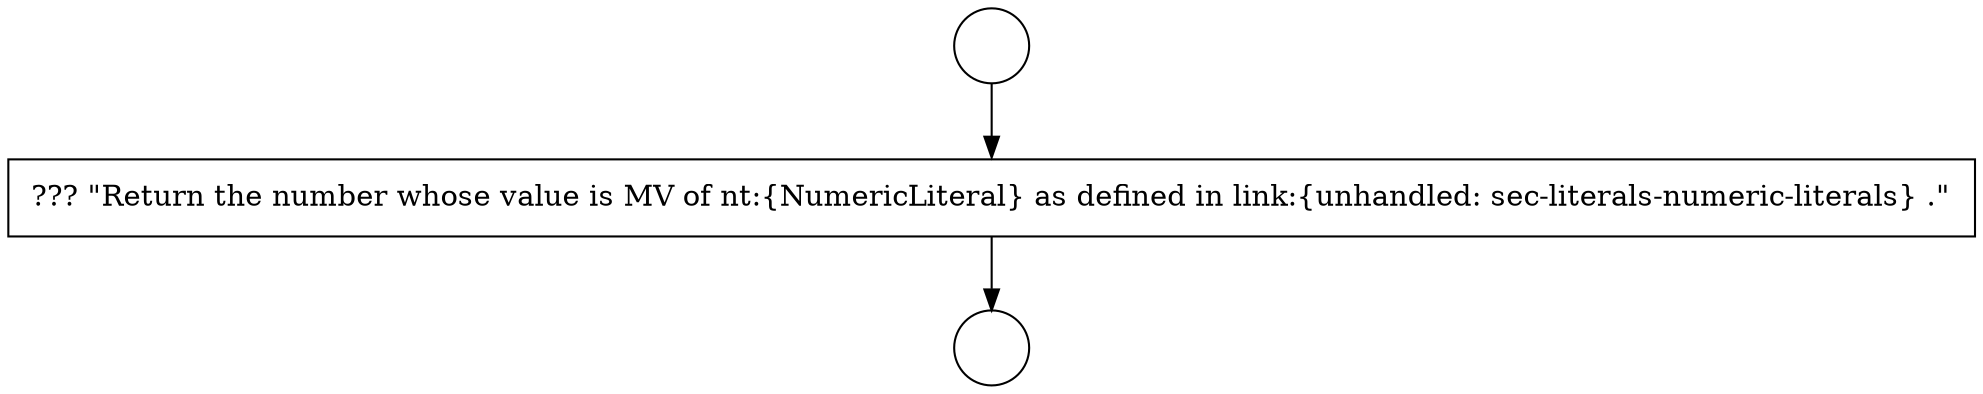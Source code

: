 digraph {
  node3236 [shape=circle label=" " color="black" fillcolor="white" style=filled]
  node3238 [shape=none, margin=0, label=<<font color="black">
    <table border="0" cellborder="1" cellspacing="0" cellpadding="10">
      <tr><td align="left">??? &quot;Return the number whose value is MV of nt:{NumericLiteral} as defined in link:{unhandled: sec-literals-numeric-literals} .&quot;</td></tr>
    </table>
  </font>> color="black" fillcolor="white" style=filled]
  node3237 [shape=circle label=" " color="black" fillcolor="white" style=filled]
  node3236 -> node3238 [ color="black"]
  node3238 -> node3237 [ color="black"]
}
